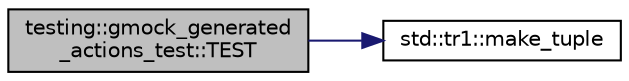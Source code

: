 digraph "testing::gmock_generated_actions_test::TEST"
{
  edge [fontname="Helvetica",fontsize="10",labelfontname="Helvetica",labelfontsize="10"];
  node [fontname="Helvetica",fontsize="10",shape=record];
  rankdir="LR";
  Node550 [label="testing::gmock_generated\l_actions_test::TEST",height=0.2,width=0.4,color="black", fillcolor="grey75", style="filled", fontcolor="black"];
  Node550 -> Node551 [color="midnightblue",fontsize="10",style="solid",fontname="Helvetica"];
  Node551 [label="std::tr1::make_tuple",height=0.2,width=0.4,color="black", fillcolor="white", style="filled",URL="$d2/db7/namespacestd_1_1tr1.html#af7e12a0f5b5791b5b7c49a5a17b85359"];
}
